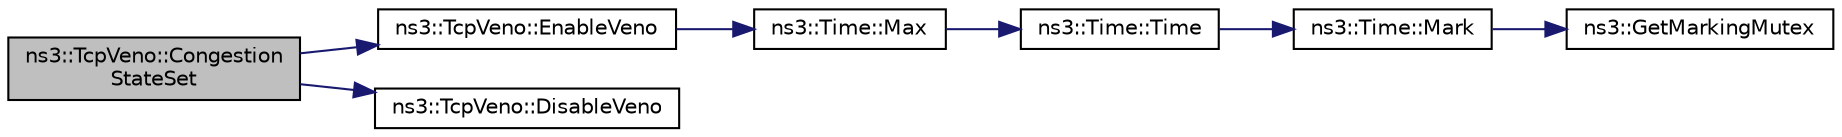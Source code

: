 digraph "ns3::TcpVeno::CongestionStateSet"
{
  edge [fontname="Helvetica",fontsize="10",labelfontname="Helvetica",labelfontsize="10"];
  node [fontname="Helvetica",fontsize="10",shape=record];
  rankdir="LR";
  Node1 [label="ns3::TcpVeno::Congestion\lStateSet",height=0.2,width=0.4,color="black", fillcolor="grey75", style="filled", fontcolor="black"];
  Node1 -> Node2 [color="midnightblue",fontsize="10",style="solid"];
  Node2 [label="ns3::TcpVeno::EnableVeno",height=0.2,width=0.4,color="black", fillcolor="white", style="filled",URL="$df/d4d/classns3_1_1TcpVeno.html#a7ece86eb87a0b29cb1d13be11a963873",tooltip="Enable Veno algorithm to start Veno sampling. "];
  Node2 -> Node3 [color="midnightblue",fontsize="10",style="solid"];
  Node3 [label="ns3::Time::Max",height=0.2,width=0.4,color="black", fillcolor="white", style="filled",URL="$dc/d04/classns3_1_1Time.html#ad3414eb47d40a34971d5e78db88cfc72"];
  Node3 -> Node4 [color="midnightblue",fontsize="10",style="solid"];
  Node4 [label="ns3::Time::Time",height=0.2,width=0.4,color="black", fillcolor="white", style="filled",URL="$dc/d04/classns3_1_1Time.html#a8a39dc1b8cbbd7fe6d940e492d1b925e"];
  Node4 -> Node5 [color="midnightblue",fontsize="10",style="solid"];
  Node5 [label="ns3::Time::Mark",height=0.2,width=0.4,color="black", fillcolor="white", style="filled",URL="$dc/d04/classns3_1_1Time.html#aa7eef2a1119c1c4855d99f1e83d44c54"];
  Node5 -> Node6 [color="midnightblue",fontsize="10",style="solid"];
  Node6 [label="ns3::GetMarkingMutex",height=0.2,width=0.4,color="black", fillcolor="white", style="filled",URL="$d7/d2e/namespacens3.html#ac4356aa982bd2ddb0f7ebbf94539919d"];
  Node1 -> Node7 [color="midnightblue",fontsize="10",style="solid"];
  Node7 [label="ns3::TcpVeno::DisableVeno",height=0.2,width=0.4,color="black", fillcolor="white", style="filled",URL="$df/d4d/classns3_1_1TcpVeno.html#ad3c860be7664f91a2409145d6085da01",tooltip="Turn off Veno. "];
}
